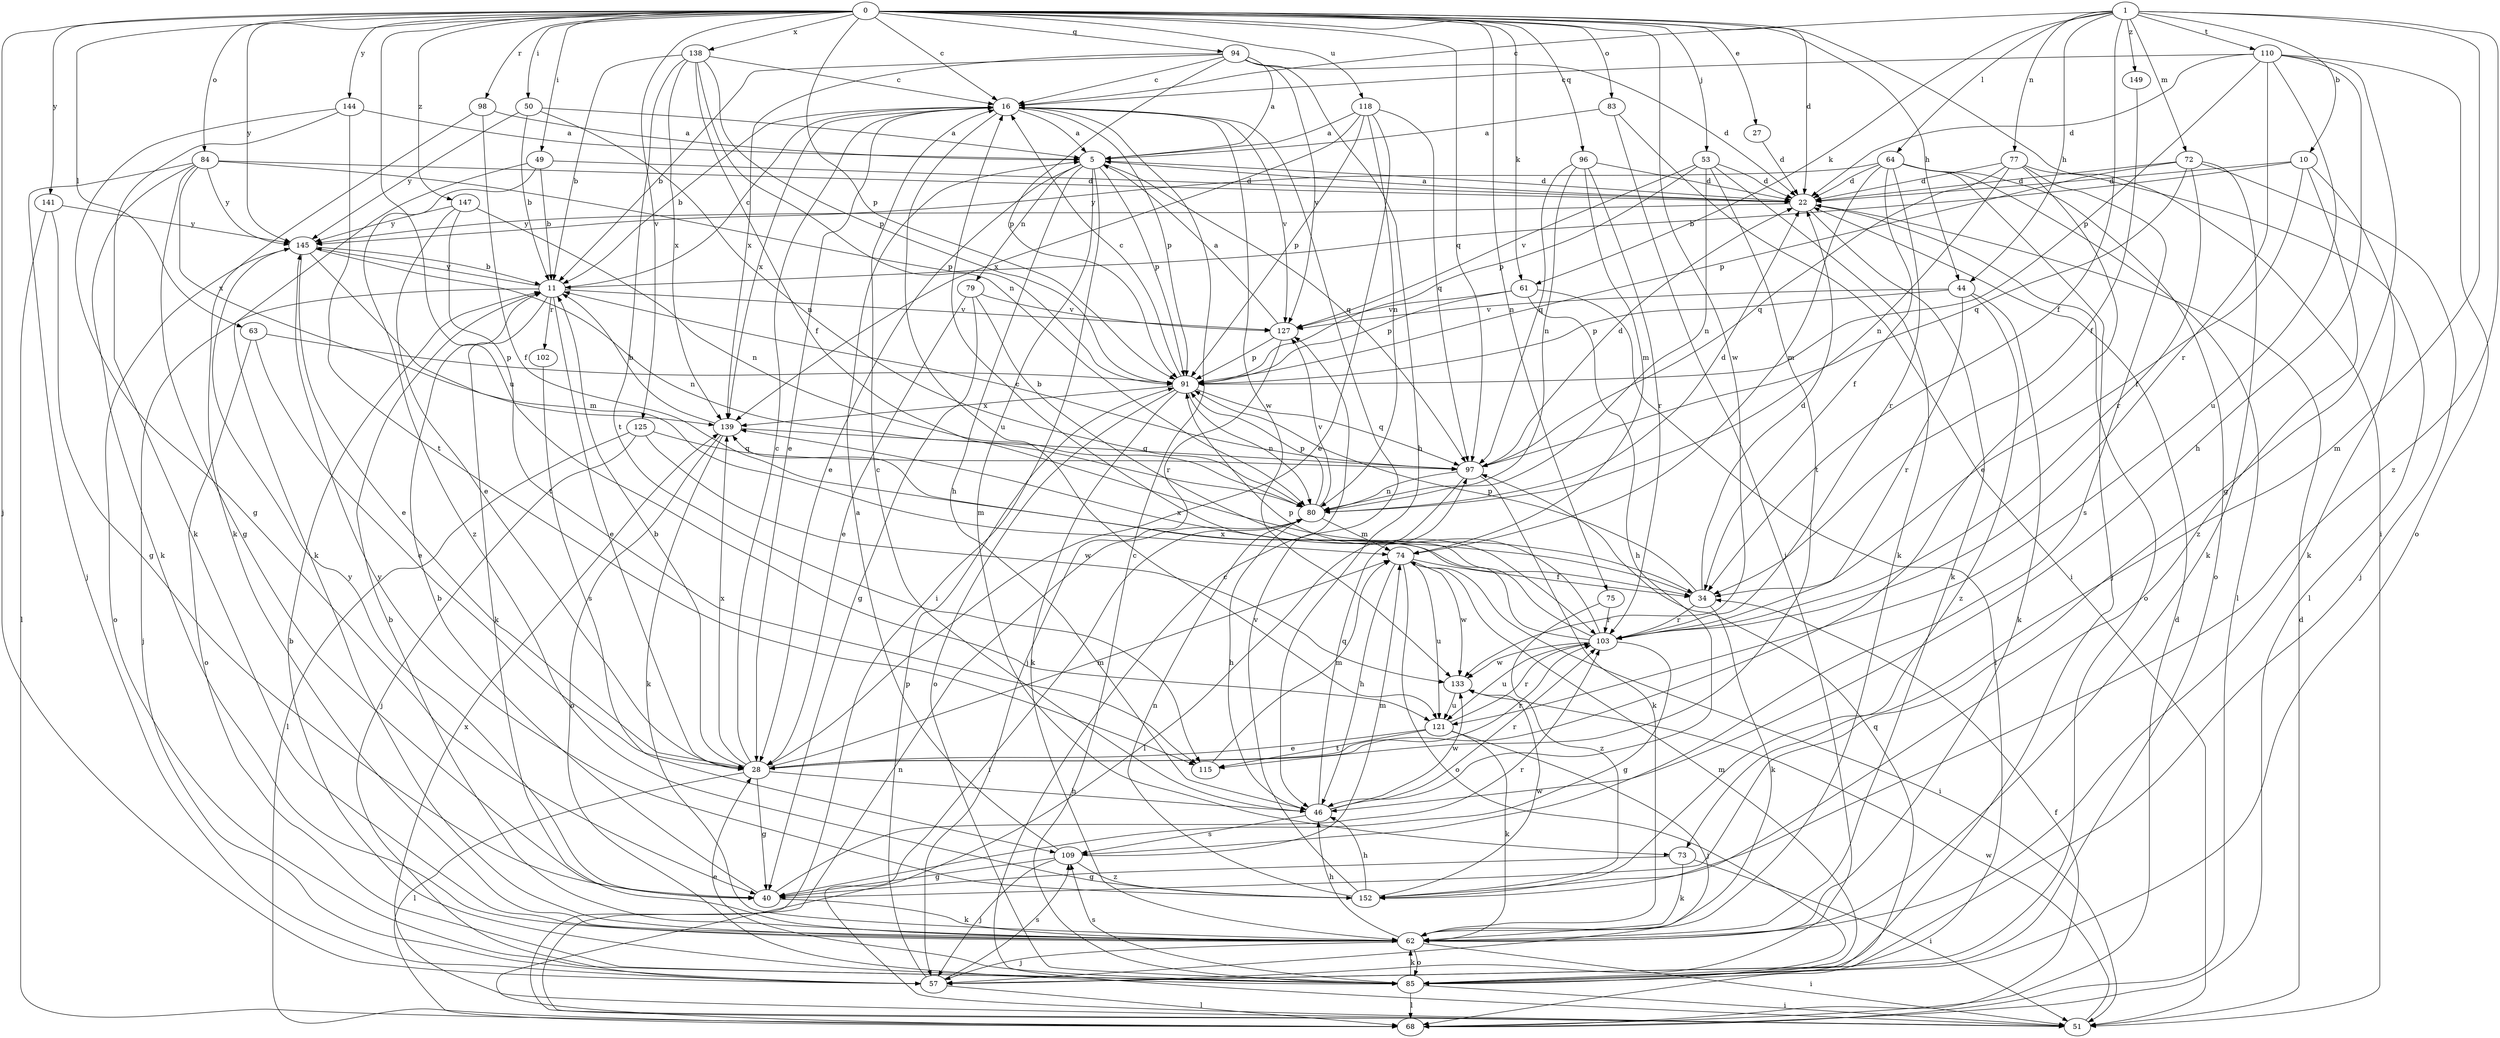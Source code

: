 strict digraph  {
0;
1;
5;
10;
11;
16;
22;
27;
28;
34;
40;
44;
46;
49;
50;
51;
53;
57;
61;
62;
63;
64;
68;
72;
73;
74;
75;
77;
79;
80;
83;
84;
85;
91;
94;
96;
97;
98;
102;
103;
109;
110;
115;
118;
121;
125;
127;
133;
138;
139;
141;
144;
145;
147;
149;
152;
0 -> 16  [label=c];
0 -> 22  [label=d];
0 -> 27  [label=e];
0 -> 44  [label=h];
0 -> 49  [label=i];
0 -> 50  [label=i];
0 -> 51  [label=i];
0 -> 53  [label=j];
0 -> 57  [label=j];
0 -> 61  [label=k];
0 -> 63  [label=l];
0 -> 75  [label=n];
0 -> 83  [label=o];
0 -> 84  [label=o];
0 -> 91  [label=p];
0 -> 94  [label=q];
0 -> 96  [label=q];
0 -> 97  [label=q];
0 -> 98  [label=r];
0 -> 118  [label=u];
0 -> 121  [label=u];
0 -> 125  [label=v];
0 -> 133  [label=w];
0 -> 138  [label=x];
0 -> 141  [label=y];
0 -> 144  [label=y];
0 -> 145  [label=y];
0 -> 147  [label=z];
1 -> 10  [label=b];
1 -> 16  [label=c];
1 -> 34  [label=f];
1 -> 44  [label=h];
1 -> 61  [label=k];
1 -> 64  [label=l];
1 -> 72  [label=m];
1 -> 73  [label=m];
1 -> 77  [label=n];
1 -> 110  [label=t];
1 -> 149  [label=z];
1 -> 152  [label=z];
5 -> 22  [label=d];
5 -> 28  [label=e];
5 -> 46  [label=h];
5 -> 51  [label=i];
5 -> 73  [label=m];
5 -> 79  [label=n];
5 -> 91  [label=p];
5 -> 97  [label=q];
10 -> 11  [label=b];
10 -> 22  [label=d];
10 -> 34  [label=f];
10 -> 62  [label=k];
10 -> 152  [label=z];
11 -> 16  [label=c];
11 -> 28  [label=e];
11 -> 57  [label=j];
11 -> 62  [label=k];
11 -> 102  [label=r];
11 -> 127  [label=v];
11 -> 145  [label=y];
16 -> 5  [label=a];
16 -> 11  [label=b];
16 -> 28  [label=e];
16 -> 91  [label=p];
16 -> 121  [label=u];
16 -> 127  [label=v];
16 -> 133  [label=w];
16 -> 139  [label=x];
22 -> 5  [label=a];
22 -> 62  [label=k];
22 -> 85  [label=o];
22 -> 145  [label=y];
27 -> 22  [label=d];
28 -> 11  [label=b];
28 -> 16  [label=c];
28 -> 40  [label=g];
28 -> 46  [label=h];
28 -> 68  [label=l];
28 -> 74  [label=m];
28 -> 103  [label=r];
28 -> 139  [label=x];
34 -> 22  [label=d];
34 -> 62  [label=k];
34 -> 91  [label=p];
34 -> 103  [label=r];
34 -> 139  [label=x];
40 -> 11  [label=b];
40 -> 62  [label=k];
40 -> 103  [label=r];
40 -> 145  [label=y];
44 -> 62  [label=k];
44 -> 91  [label=p];
44 -> 103  [label=r];
44 -> 127  [label=v];
44 -> 152  [label=z];
46 -> 16  [label=c];
46 -> 97  [label=q];
46 -> 103  [label=r];
46 -> 109  [label=s];
46 -> 133  [label=w];
49 -> 11  [label=b];
49 -> 22  [label=d];
49 -> 62  [label=k];
49 -> 152  [label=z];
50 -> 5  [label=a];
50 -> 11  [label=b];
50 -> 80  [label=n];
50 -> 145  [label=y];
51 -> 16  [label=c];
51 -> 22  [label=d];
51 -> 80  [label=n];
51 -> 133  [label=w];
51 -> 139  [label=x];
53 -> 22  [label=d];
53 -> 62  [label=k];
53 -> 80  [label=n];
53 -> 91  [label=p];
53 -> 115  [label=t];
53 -> 127  [label=v];
57 -> 68  [label=l];
57 -> 91  [label=p];
57 -> 109  [label=s];
61 -> 46  [label=h];
61 -> 68  [label=l];
61 -> 91  [label=p];
61 -> 127  [label=v];
62 -> 11  [label=b];
62 -> 46  [label=h];
62 -> 51  [label=i];
62 -> 57  [label=j];
62 -> 85  [label=o];
63 -> 28  [label=e];
63 -> 85  [label=o];
63 -> 91  [label=p];
64 -> 22  [label=d];
64 -> 34  [label=f];
64 -> 57  [label=j];
64 -> 68  [label=l];
64 -> 74  [label=m];
64 -> 85  [label=o];
64 -> 103  [label=r];
64 -> 145  [label=y];
68 -> 22  [label=d];
68 -> 34  [label=f];
72 -> 22  [label=d];
72 -> 57  [label=j];
72 -> 62  [label=k];
72 -> 91  [label=p];
72 -> 97  [label=q];
72 -> 103  [label=r];
73 -> 40  [label=g];
73 -> 51  [label=i];
73 -> 62  [label=k];
74 -> 34  [label=f];
74 -> 46  [label=h];
74 -> 51  [label=i];
74 -> 85  [label=o];
74 -> 121  [label=u];
74 -> 133  [label=w];
75 -> 103  [label=r];
75 -> 152  [label=z];
77 -> 22  [label=d];
77 -> 28  [label=e];
77 -> 68  [label=l];
77 -> 80  [label=n];
77 -> 97  [label=q];
77 -> 109  [label=s];
79 -> 28  [label=e];
79 -> 40  [label=g];
79 -> 103  [label=r];
79 -> 127  [label=v];
80 -> 22  [label=d];
80 -> 46  [label=h];
80 -> 51  [label=i];
80 -> 74  [label=m];
80 -> 91  [label=p];
80 -> 127  [label=v];
83 -> 5  [label=a];
83 -> 51  [label=i];
83 -> 57  [label=j];
84 -> 22  [label=d];
84 -> 40  [label=g];
84 -> 57  [label=j];
84 -> 62  [label=k];
84 -> 91  [label=p];
84 -> 139  [label=x];
84 -> 145  [label=y];
85 -> 11  [label=b];
85 -> 16  [label=c];
85 -> 28  [label=e];
85 -> 51  [label=i];
85 -> 62  [label=k];
85 -> 68  [label=l];
85 -> 74  [label=m];
85 -> 97  [label=q];
85 -> 109  [label=s];
91 -> 16  [label=c];
91 -> 62  [label=k];
91 -> 80  [label=n];
91 -> 85  [label=o];
91 -> 97  [label=q];
91 -> 139  [label=x];
94 -> 5  [label=a];
94 -> 11  [label=b];
94 -> 16  [label=c];
94 -> 22  [label=d];
94 -> 46  [label=h];
94 -> 91  [label=p];
94 -> 127  [label=v];
94 -> 139  [label=x];
96 -> 22  [label=d];
96 -> 74  [label=m];
96 -> 80  [label=n];
96 -> 97  [label=q];
96 -> 103  [label=r];
97 -> 11  [label=b];
97 -> 22  [label=d];
97 -> 62  [label=k];
97 -> 68  [label=l];
97 -> 80  [label=n];
98 -> 5  [label=a];
98 -> 34  [label=f];
98 -> 62  [label=k];
102 -> 109  [label=s];
103 -> 16  [label=c];
103 -> 40  [label=g];
103 -> 91  [label=p];
103 -> 121  [label=u];
103 -> 133  [label=w];
103 -> 139  [label=x];
109 -> 5  [label=a];
109 -> 40  [label=g];
109 -> 57  [label=j];
109 -> 74  [label=m];
109 -> 152  [label=z];
110 -> 16  [label=c];
110 -> 22  [label=d];
110 -> 40  [label=g];
110 -> 46  [label=h];
110 -> 85  [label=o];
110 -> 91  [label=p];
110 -> 103  [label=r];
110 -> 121  [label=u];
115 -> 74  [label=m];
118 -> 5  [label=a];
118 -> 28  [label=e];
118 -> 80  [label=n];
118 -> 91  [label=p];
118 -> 97  [label=q];
118 -> 139  [label=x];
121 -> 28  [label=e];
121 -> 57  [label=j];
121 -> 62  [label=k];
121 -> 103  [label=r];
121 -> 115  [label=t];
125 -> 57  [label=j];
125 -> 68  [label=l];
125 -> 97  [label=q];
125 -> 133  [label=w];
127 -> 5  [label=a];
127 -> 57  [label=j];
127 -> 91  [label=p];
133 -> 121  [label=u];
138 -> 11  [label=b];
138 -> 16  [label=c];
138 -> 34  [label=f];
138 -> 80  [label=n];
138 -> 91  [label=p];
138 -> 115  [label=t];
138 -> 139  [label=x];
139 -> 11  [label=b];
139 -> 62  [label=k];
139 -> 85  [label=o];
139 -> 97  [label=q];
141 -> 40  [label=g];
141 -> 68  [label=l];
141 -> 145  [label=y];
144 -> 5  [label=a];
144 -> 40  [label=g];
144 -> 62  [label=k];
144 -> 115  [label=t];
145 -> 11  [label=b];
145 -> 28  [label=e];
145 -> 74  [label=m];
145 -> 80  [label=n];
145 -> 85  [label=o];
147 -> 28  [label=e];
147 -> 80  [label=n];
147 -> 115  [label=t];
147 -> 145  [label=y];
149 -> 34  [label=f];
152 -> 46  [label=h];
152 -> 80  [label=n];
152 -> 127  [label=v];
152 -> 133  [label=w];
152 -> 145  [label=y];
}
